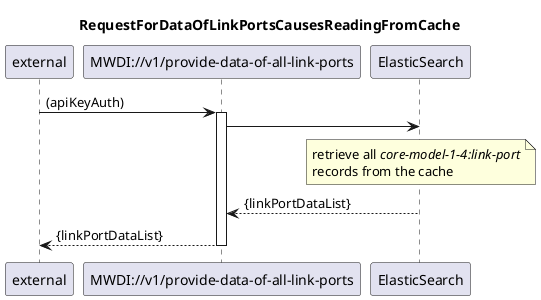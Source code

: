 @startuml 107_ProvideDataOfAllLinkPorts
skinparam responseMessageBelowArrow true

title RequestForDataOfLinkPortsCausesReadingFromCache

participant "external" as requestor
participant "MWDI://v1/provide-data-of-all-link-ports" as data
participant "ElasticSearch" as es

requestor -> data: (apiKeyAuth)
activate data

data -> es
note over es
  retrieve all <i>core-model-1-4:link-port</i>
  records from the cache
end note

es --> data: {linkPortDataList}

data --> requestor: {linkPortDataList}
deactivate data

@enduml